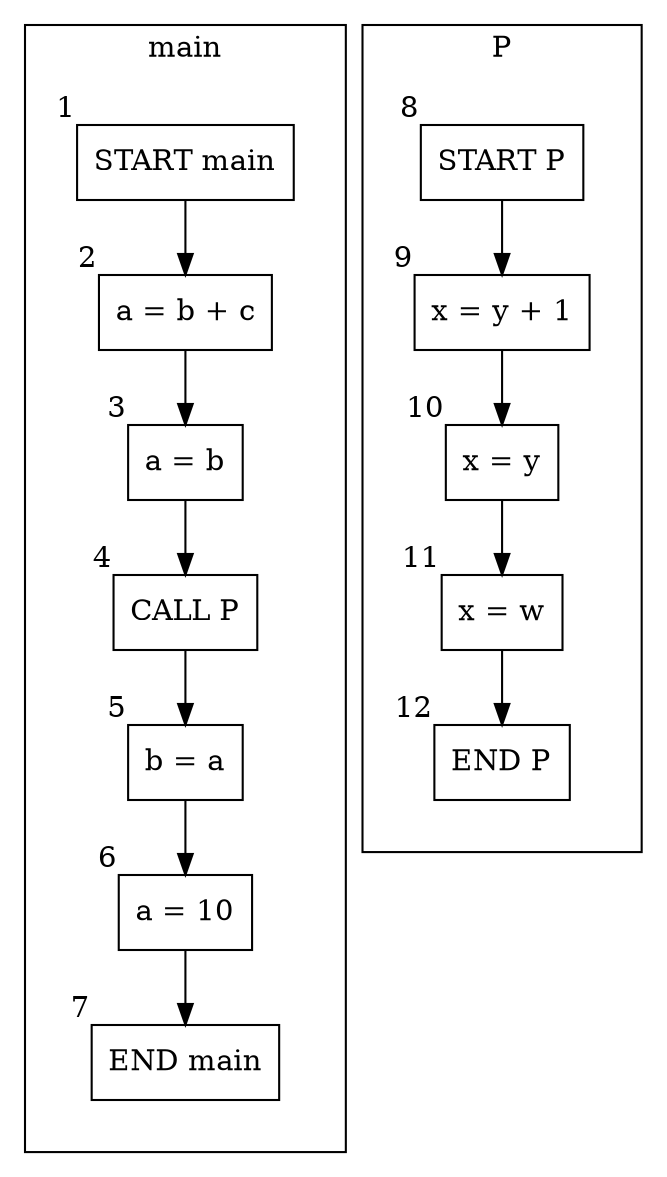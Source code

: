 digraph G {

	subgraph cluster_main {
		label = "main";
		margin = 25;
		node_1 [shape=box, xlabel="1", label="START main"];
		node_2 [shape=box, xlabel="2", label="a = b + c"];
		node_3 [shape=box, xlabel="3", label="a = b"];
		node_4 [shape=box, xlabel="4", label="CALL P"];
		node_5 [shape=box, xlabel="5", label="b = a"];
		node_6 [shape=box, xlabel="6", label="a = 10"];
		node_7 [shape=box, xlabel="7", label="END main"];
		node_1 -> node_2;
		node_2 -> node_3;
		node_3 -> node_4;
		node_4 -> node_5;
		node_5 -> node_6;
		node_6 -> node_7;
	}

	subgraph cluster_P {
		label = "P";
		margin = 25;
		node_8 [shape=box, xlabel="8", label="START P"];
		node_9 [shape=box, xlabel="9", label="x = y + 1"];
		node_10 [shape=box, xlabel="10", label="x = y"];
		node_11 [shape=box, xlabel="11", label="x = w"];
		node_12 [shape=box, xlabel="12", label="END P"];
		node_8 -> node_9;
		node_9 -> node_10;
		node_10 -> node_11;
		node_11 -> node_12;
	}
}
